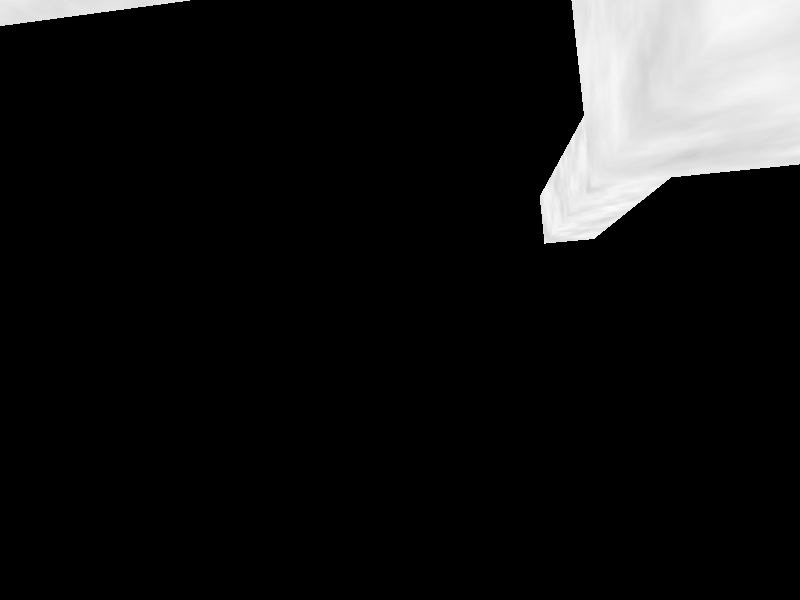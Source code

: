 // SSC3 entry - submitted by B.Hatt 10/2/04 
// A vaguely Escher like scene (Cubic Space)

// Rather than trying to use loops, a single junction is placed
// in a perfectly reflective box.

#include "colors.inc"
global_settings
{
        max_trace_level 20
}

light_source
{
        <-10, -7, -2 > 1
        shadowless
}

union
{
        box             // containing mirrored box
        {
                -20, 20
                finish
                {
                        reflection 1
                        ambient 1
                }
                hollow
        }
                // junction
        box     {-3, 3}
                // intersecting beams
        box     {<-1, -1, -20 >< 1, 1, 20 >}
        box     {<-1, -20, -1 >< 1, 20, 1 >}
        box     {<-20, -1, -1 >< 20, 1, 1 >}
        rotate 5
        translate 5
        pigment {wrinkles color_map { [0 0.6*White] [1 White] } }
}

